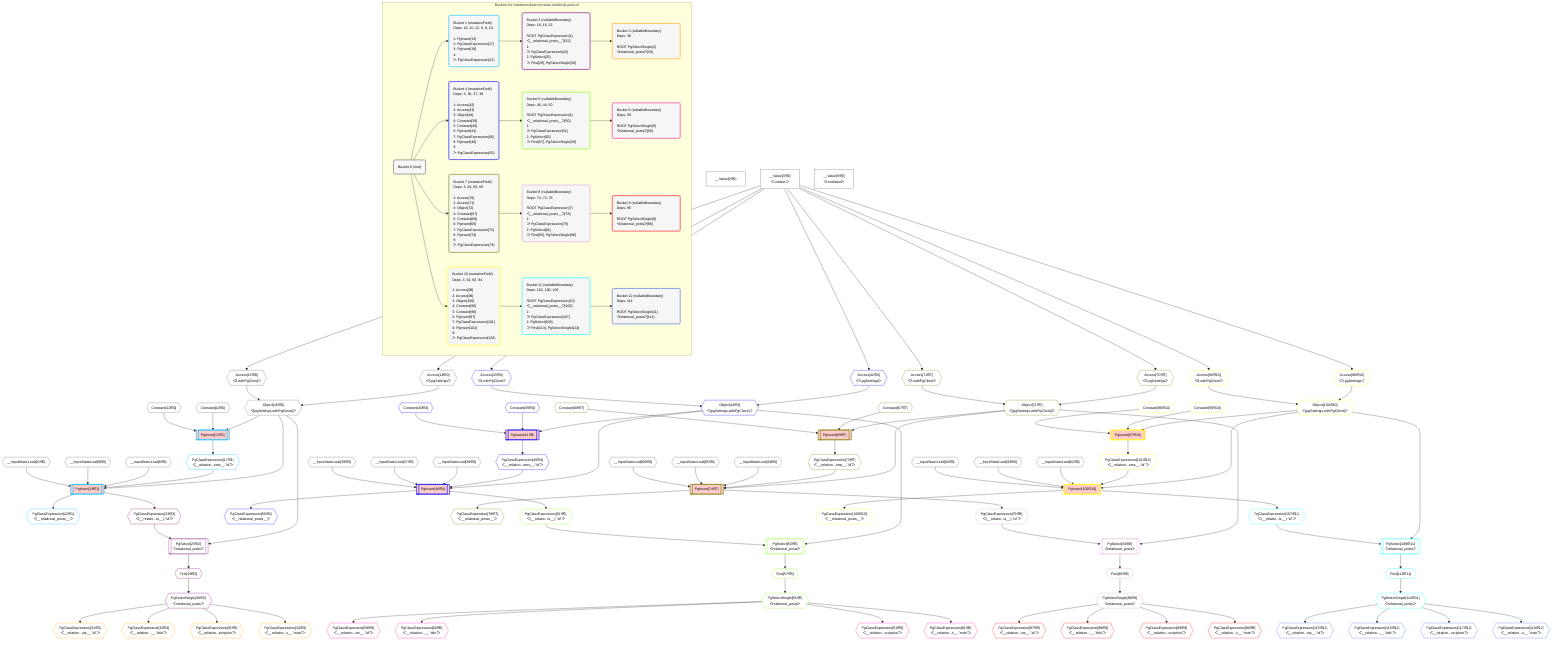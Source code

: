 %%{init: {'themeVariables': { 'fontSize': '12px'}}}%%
graph TD
    classDef path fill:#eee,stroke:#000,color:#000
    classDef plan fill:#fff,stroke-width:1px,color:#000
    classDef itemplan fill:#fff,stroke-width:2px,color:#000
    classDef unbatchedplan fill:#dff,stroke-width:1px,color:#000
    classDef sideeffectplan fill:#fcc,stroke-width:2px,color:#000
    classDef bucket fill:#f6f6f6,color:#000,stroke-width:2px,text-align:left


    %% define steps
    __Value0["__Value[0∈0]"]:::plan
    __Value3["__Value[3∈0]<br />ᐸcontextᐳ"]:::plan
    __Value5["__Value[5∈0]<br />ᐸrootValueᐳ"]:::plan
    __InputStaticLeaf8{{"__InputStaticLeaf[8∈0]"}}:::plan
    __InputStaticLeaf9{{"__InputStaticLeaf[9∈0]"}}:::plan
    __InputStaticLeaf10{{"__InputStaticLeaf[10∈0]"}}:::plan
    Constant11{{"Constant[11∈0]"}}:::plan
    Constant12{{"Constant[12∈0]"}}:::plan
    Access14{{"Access[14∈0]<br />ᐸ3.pgSettingsᐳ"}}:::plan
    Access15{{"Access[15∈0]<br />ᐸ3.withPgClientᐳ"}}:::plan
    Object16{{"Object[16∈0]<br />ᐸ{pgSettings,withPgClient}ᐳ"}}:::plan
    PgInsert13[["PgInsert[13∈1]"]]:::sideeffectplan
    PgClassExpression17{{"PgClassExpression[17∈1]<br />ᐸ__relation...ems__.”id”ᐳ"}}:::plan
    PgInsert18[["PgInsert[18∈1]"]]:::sideeffectplan
    PgClassExpression22{{"PgClassExpression[22∈1]<br />ᐸ__relational_posts__ᐳ"}}:::plan
    PgClassExpression23{{"PgClassExpression[23∈2]<br />ᐸ(__relatio...ts__).”id”ᐳ"}}:::plan
    PgSelect25[["PgSelect[25∈2]<br />ᐸrelational_postsᐳ"]]:::plan
    First29{{"First[29∈2]"}}:::plan
    PgSelectSingle30{{"PgSelectSingle[30∈2]<br />ᐸrelational_postsᐳ"}}:::plan
    PgClassExpression31{{"PgClassExpression[31∈3]<br />ᐸ__relation...sts__.”id”ᐳ"}}:::plan
    PgClassExpression32{{"PgClassExpression[32∈3]<br />ᐸ__relation...__.”title”ᐳ"}}:::plan
    PgClassExpression33{{"PgClassExpression[33∈3]<br />ᐸ__relation...scription”ᐳ"}}:::plan
    PgClassExpression34{{"PgClassExpression[34∈3]<br />ᐸ__relation...s__.”note”ᐳ"}}:::plan
    __InputStaticLeaf36{{"__InputStaticLeaf[36∈0]"}}:::plan
    __InputStaticLeaf37{{"__InputStaticLeaf[37∈0]"}}:::plan
    __InputStaticLeaf38{{"__InputStaticLeaf[38∈0]"}}:::plan
    Constant39{{"Constant[39∈4]"}}:::plan
    Constant40{{"Constant[40∈4]"}}:::plan
    Access42{{"Access[42∈4]<br />ᐸ3.pgSettingsᐳ"}}:::plan
    Access43{{"Access[43∈4]<br />ᐸ3.withPgClientᐳ"}}:::plan
    Object44{{"Object[44∈4]<br />ᐸ{pgSettings,withPgClient}ᐳ"}}:::plan
    PgInsert41[["PgInsert[41∈4]"]]:::sideeffectplan
    PgClassExpression45{{"PgClassExpression[45∈4]<br />ᐸ__relation...ems__.”id”ᐳ"}}:::plan
    PgInsert46[["PgInsert[46∈4]"]]:::sideeffectplan
    PgClassExpression50{{"PgClassExpression[50∈4]<br />ᐸ__relational_posts__ᐳ"}}:::plan
    PgClassExpression51{{"PgClassExpression[51∈5]<br />ᐸ(__relatio...ts__).”id”ᐳ"}}:::plan
    PgSelect53[["PgSelect[53∈5]<br />ᐸrelational_postsᐳ"]]:::plan
    First57{{"First[57∈5]"}}:::plan
    PgSelectSingle58{{"PgSelectSingle[58∈5]<br />ᐸrelational_postsᐳ"}}:::plan
    PgClassExpression59{{"PgClassExpression[59∈6]<br />ᐸ__relation...sts__.”id”ᐳ"}}:::plan
    PgClassExpression60{{"PgClassExpression[60∈6]<br />ᐸ__relation...__.”title”ᐳ"}}:::plan
    PgClassExpression61{{"PgClassExpression[61∈6]<br />ᐸ__relation...scription”ᐳ"}}:::plan
    PgClassExpression62{{"PgClassExpression[62∈6]<br />ᐸ__relation...s__.”note”ᐳ"}}:::plan
    __InputStaticLeaf64{{"__InputStaticLeaf[64∈0]"}}:::plan
    __InputStaticLeaf65{{"__InputStaticLeaf[65∈0]"}}:::plan
    __InputStaticLeaf66{{"__InputStaticLeaf[66∈0]"}}:::plan
    Constant67{{"Constant[67∈7]"}}:::plan
    Constant68{{"Constant[68∈7]"}}:::plan
    Access70{{"Access[70∈7]<br />ᐸ3.pgSettingsᐳ"}}:::plan
    Access71{{"Access[71∈7]<br />ᐸ3.withPgClientᐳ"}}:::plan
    Object72{{"Object[72∈7]<br />ᐸ{pgSettings,withPgClient}ᐳ"}}:::plan
    PgInsert69[["PgInsert[69∈7]"]]:::sideeffectplan
    PgClassExpression73{{"PgClassExpression[73∈7]<br />ᐸ__relation...ems__.”id”ᐳ"}}:::plan
    PgInsert74[["PgInsert[74∈7]"]]:::sideeffectplan
    PgClassExpression78{{"PgClassExpression[78∈7]<br />ᐸ__relational_posts__ᐳ"}}:::plan
    PgClassExpression79{{"PgClassExpression[79∈8]<br />ᐸ(__relatio...ts__).”id”ᐳ"}}:::plan
    PgSelect81[["PgSelect[81∈8]<br />ᐸrelational_postsᐳ"]]:::plan
    First85{{"First[85∈8]"}}:::plan
    PgSelectSingle86{{"PgSelectSingle[86∈8]<br />ᐸrelational_postsᐳ"}}:::plan
    PgClassExpression87{{"PgClassExpression[87∈9]<br />ᐸ__relation...sts__.”id”ᐳ"}}:::plan
    PgClassExpression88{{"PgClassExpression[88∈9]<br />ᐸ__relation...__.”title”ᐳ"}}:::plan
    PgClassExpression89{{"PgClassExpression[89∈9]<br />ᐸ__relation...scription”ᐳ"}}:::plan
    PgClassExpression90{{"PgClassExpression[90∈9]<br />ᐸ__relation...s__.”note”ᐳ"}}:::plan
    __InputStaticLeaf92{{"__InputStaticLeaf[92∈0]"}}:::plan
    __InputStaticLeaf93{{"__InputStaticLeaf[93∈0]"}}:::plan
    __InputStaticLeaf94{{"__InputStaticLeaf[94∈0]"}}:::plan
    Constant95{{"Constant[95∈10]"}}:::plan
    Constant96{{"Constant[96∈10]"}}:::plan
    Access98{{"Access[98∈10]<br />ᐸ3.pgSettingsᐳ"}}:::plan
    Access99{{"Access[99∈10]<br />ᐸ3.withPgClientᐳ"}}:::plan
    Object100{{"Object[100∈10]<br />ᐸ{pgSettings,withPgClient}ᐳ"}}:::plan
    PgInsert97[["PgInsert[97∈10]"]]:::sideeffectplan
    PgClassExpression101{{"PgClassExpression[101∈10]<br />ᐸ__relation...ems__.”id”ᐳ"}}:::plan
    PgInsert102[["PgInsert[102∈10]"]]:::sideeffectplan
    PgClassExpression106{{"PgClassExpression[106∈10]<br />ᐸ__relational_posts__ᐳ"}}:::plan
    PgClassExpression107{{"PgClassExpression[107∈11]<br />ᐸ(__relatio...ts__).”id”ᐳ"}}:::plan
    PgSelect109[["PgSelect[109∈11]<br />ᐸrelational_postsᐳ"]]:::plan
    First113{{"First[113∈11]"}}:::plan
    PgSelectSingle114{{"PgSelectSingle[114∈11]<br />ᐸrelational_postsᐳ"}}:::plan
    PgClassExpression115{{"PgClassExpression[115∈12]<br />ᐸ__relation...sts__.”id”ᐳ"}}:::plan
    PgClassExpression116{{"PgClassExpression[116∈12]<br />ᐸ__relation...__.”title”ᐳ"}}:::plan
    PgClassExpression117{{"PgClassExpression[117∈12]<br />ᐸ__relation...scription”ᐳ"}}:::plan
    PgClassExpression118{{"PgClassExpression[118∈12]<br />ᐸ__relation...s__.”note”ᐳ"}}:::plan

    %% plan dependencies
    __Value3 --> Access14
    __Value3 --> Access15
    Access14 & Access15 --> Object16
    Object16 & Constant11 & Constant12 --> PgInsert13
    PgInsert13 --> PgClassExpression17
    Object16 & PgClassExpression17 & __InputStaticLeaf8 & __InputStaticLeaf9 & __InputStaticLeaf10 --> PgInsert18
    PgInsert18 --> PgClassExpression22
    PgInsert18 --> PgClassExpression23
    Object16 & PgClassExpression23 --> PgSelect25
    PgSelect25 --> First29
    First29 --> PgSelectSingle30
    PgSelectSingle30 --> PgClassExpression31
    PgSelectSingle30 --> PgClassExpression32
    PgSelectSingle30 --> PgClassExpression33
    PgSelectSingle30 --> PgClassExpression34
    __Value3 --> Access42
    __Value3 --> Access43
    Access42 & Access43 --> Object44
    Object44 & Constant39 & Constant40 --> PgInsert41
    PgInsert41 --> PgClassExpression45
    Object44 & PgClassExpression45 & __InputStaticLeaf36 & __InputStaticLeaf37 & __InputStaticLeaf38 --> PgInsert46
    PgInsert46 --> PgClassExpression50
    PgInsert46 --> PgClassExpression51
    Object44 & PgClassExpression51 --> PgSelect53
    PgSelect53 --> First57
    First57 --> PgSelectSingle58
    PgSelectSingle58 --> PgClassExpression59
    PgSelectSingle58 --> PgClassExpression60
    PgSelectSingle58 --> PgClassExpression61
    PgSelectSingle58 --> PgClassExpression62
    __Value3 --> Access70
    __Value3 --> Access71
    Access70 & Access71 --> Object72
    Object72 & Constant67 & Constant68 --> PgInsert69
    PgInsert69 --> PgClassExpression73
    Object72 & PgClassExpression73 & __InputStaticLeaf64 & __InputStaticLeaf65 & __InputStaticLeaf66 --> PgInsert74
    PgInsert74 --> PgClassExpression78
    PgInsert74 --> PgClassExpression79
    Object72 & PgClassExpression79 --> PgSelect81
    PgSelect81 --> First85
    First85 --> PgSelectSingle86
    PgSelectSingle86 --> PgClassExpression87
    PgSelectSingle86 --> PgClassExpression88
    PgSelectSingle86 --> PgClassExpression89
    PgSelectSingle86 --> PgClassExpression90
    __Value3 --> Access98
    __Value3 --> Access99
    Access98 & Access99 --> Object100
    Object100 & Constant95 & Constant96 --> PgInsert97
    PgInsert97 --> PgClassExpression101
    Object100 & PgClassExpression101 & __InputStaticLeaf92 & __InputStaticLeaf93 & __InputStaticLeaf94 --> PgInsert102
    PgInsert102 --> PgClassExpression106
    PgInsert102 --> PgClassExpression107
    Object100 & PgClassExpression107 --> PgSelect109
    PgSelect109 --> First113
    First113 --> PgSelectSingle114
    PgSelectSingle114 --> PgClassExpression115
    PgSelectSingle114 --> PgClassExpression116
    PgSelectSingle114 --> PgClassExpression117
    PgSelectSingle114 --> PgClassExpression118

    subgraph "Buckets for mutations/basics/create-relational-post-x4"
    Bucket0("Bucket 0 (root)"):::bucket
    classDef bucket0 stroke:#696969
    class Bucket0,__Value0,__Value3,__Value5,__InputStaticLeaf8,__InputStaticLeaf9,__InputStaticLeaf10,Constant11,Constant12,Access14,Access15,Object16,__InputStaticLeaf36,__InputStaticLeaf37,__InputStaticLeaf38,__InputStaticLeaf64,__InputStaticLeaf65,__InputStaticLeaf66,__InputStaticLeaf92,__InputStaticLeaf93,__InputStaticLeaf94 bucket0
    Bucket1("Bucket 1 (mutationField)<br />Deps: 16, 11, 12, 8, 9, 10<br /><br />1: PgInsert[13]<br />2: PgClassExpression[17]<br />3: PgInsert[18]<br />4: <br />ᐳ: PgClassExpression[22]"):::bucket
    classDef bucket1 stroke:#00bfff
    class Bucket1,PgInsert13,PgClassExpression17,PgInsert18,PgClassExpression22 bucket1
    Bucket2("Bucket 2 (nullableBoundary)<br />Deps: 18, 16, 22<br /><br />ROOT PgClassExpression{1}ᐸ__relational_posts__ᐳ[22]<br />1: <br />ᐳ: PgClassExpression[23]<br />2: PgSelect[25]<br />ᐳ: First[29], PgSelectSingle[30]"):::bucket
    classDef bucket2 stroke:#7f007f
    class Bucket2,PgClassExpression23,PgSelect25,First29,PgSelectSingle30 bucket2
    Bucket3("Bucket 3 (nullableBoundary)<br />Deps: 30<br /><br />ROOT PgSelectSingle{2}ᐸrelational_postsᐳ[30]"):::bucket
    classDef bucket3 stroke:#ffa500
    class Bucket3,PgClassExpression31,PgClassExpression32,PgClassExpression33,PgClassExpression34 bucket3
    Bucket4("Bucket 4 (mutationField)<br />Deps: 3, 36, 37, 38<br /><br />1: Access[42]<br />2: Access[43]<br />3: Object[44]<br />4: Constant[39]<br />5: Constant[40]<br />6: PgInsert[41]<br />7: PgClassExpression[45]<br />8: PgInsert[46]<br />9: <br />ᐳ: PgClassExpression[50]"):::bucket
    classDef bucket4 stroke:#0000ff
    class Bucket4,Constant39,Constant40,PgInsert41,Access42,Access43,Object44,PgClassExpression45,PgInsert46,PgClassExpression50 bucket4
    Bucket5("Bucket 5 (nullableBoundary)<br />Deps: 46, 44, 50<br /><br />ROOT PgClassExpression{4}ᐸ__relational_posts__ᐳ[50]<br />1: <br />ᐳ: PgClassExpression[51]<br />2: PgSelect[53]<br />ᐳ: First[57], PgSelectSingle[58]"):::bucket
    classDef bucket5 stroke:#7fff00
    class Bucket5,PgClassExpression51,PgSelect53,First57,PgSelectSingle58 bucket5
    Bucket6("Bucket 6 (nullableBoundary)<br />Deps: 58<br /><br />ROOT PgSelectSingle{5}ᐸrelational_postsᐳ[58]"):::bucket
    classDef bucket6 stroke:#ff1493
    class Bucket6,PgClassExpression59,PgClassExpression60,PgClassExpression61,PgClassExpression62 bucket6
    Bucket7("Bucket 7 (mutationField)<br />Deps: 3, 64, 65, 66<br /><br />1: Access[70]<br />2: Access[71]<br />3: Object[72]<br />4: Constant[67]<br />5: Constant[68]<br />6: PgInsert[69]<br />7: PgClassExpression[73]<br />8: PgInsert[74]<br />9: <br />ᐳ: PgClassExpression[78]"):::bucket
    classDef bucket7 stroke:#808000
    class Bucket7,Constant67,Constant68,PgInsert69,Access70,Access71,Object72,PgClassExpression73,PgInsert74,PgClassExpression78 bucket7
    Bucket8("Bucket 8 (nullableBoundary)<br />Deps: 74, 72, 78<br /><br />ROOT PgClassExpression{7}ᐸ__relational_posts__ᐳ[78]<br />1: <br />ᐳ: PgClassExpression[79]<br />2: PgSelect[81]<br />ᐳ: First[85], PgSelectSingle[86]"):::bucket
    classDef bucket8 stroke:#dda0dd
    class Bucket8,PgClassExpression79,PgSelect81,First85,PgSelectSingle86 bucket8
    Bucket9("Bucket 9 (nullableBoundary)<br />Deps: 86<br /><br />ROOT PgSelectSingle{8}ᐸrelational_postsᐳ[86]"):::bucket
    classDef bucket9 stroke:#ff0000
    class Bucket9,PgClassExpression87,PgClassExpression88,PgClassExpression89,PgClassExpression90 bucket9
    Bucket10("Bucket 10 (mutationField)<br />Deps: 3, 92, 93, 94<br /><br />1: Access[98]<br />2: Access[99]<br />3: Object[100]<br />4: Constant[95]<br />5: Constant[96]<br />6: PgInsert[97]<br />7: PgClassExpression[101]<br />8: PgInsert[102]<br />9: <br />ᐳ: PgClassExpression[106]"):::bucket
    classDef bucket10 stroke:#ffff00
    class Bucket10,Constant95,Constant96,PgInsert97,Access98,Access99,Object100,PgClassExpression101,PgInsert102,PgClassExpression106 bucket10
    Bucket11("Bucket 11 (nullableBoundary)<br />Deps: 102, 100, 106<br /><br />ROOT PgClassExpression{10}ᐸ__relational_posts__ᐳ[106]<br />1: <br />ᐳ: PgClassExpression[107]<br />2: PgSelect[109]<br />ᐳ: First[113], PgSelectSingle[114]"):::bucket
    classDef bucket11 stroke:#00ffff
    class Bucket11,PgClassExpression107,PgSelect109,First113,PgSelectSingle114 bucket11
    Bucket12("Bucket 12 (nullableBoundary)<br />Deps: 114<br /><br />ROOT PgSelectSingle{11}ᐸrelational_postsᐳ[114]"):::bucket
    classDef bucket12 stroke:#4169e1
    class Bucket12,PgClassExpression115,PgClassExpression116,PgClassExpression117,PgClassExpression118 bucket12
    Bucket0 --> Bucket1 & Bucket4 & Bucket7 & Bucket10
    Bucket1 --> Bucket2
    Bucket2 --> Bucket3
    Bucket4 --> Bucket5
    Bucket5 --> Bucket6
    Bucket7 --> Bucket8
    Bucket8 --> Bucket9
    Bucket10 --> Bucket11
    Bucket11 --> Bucket12
    end